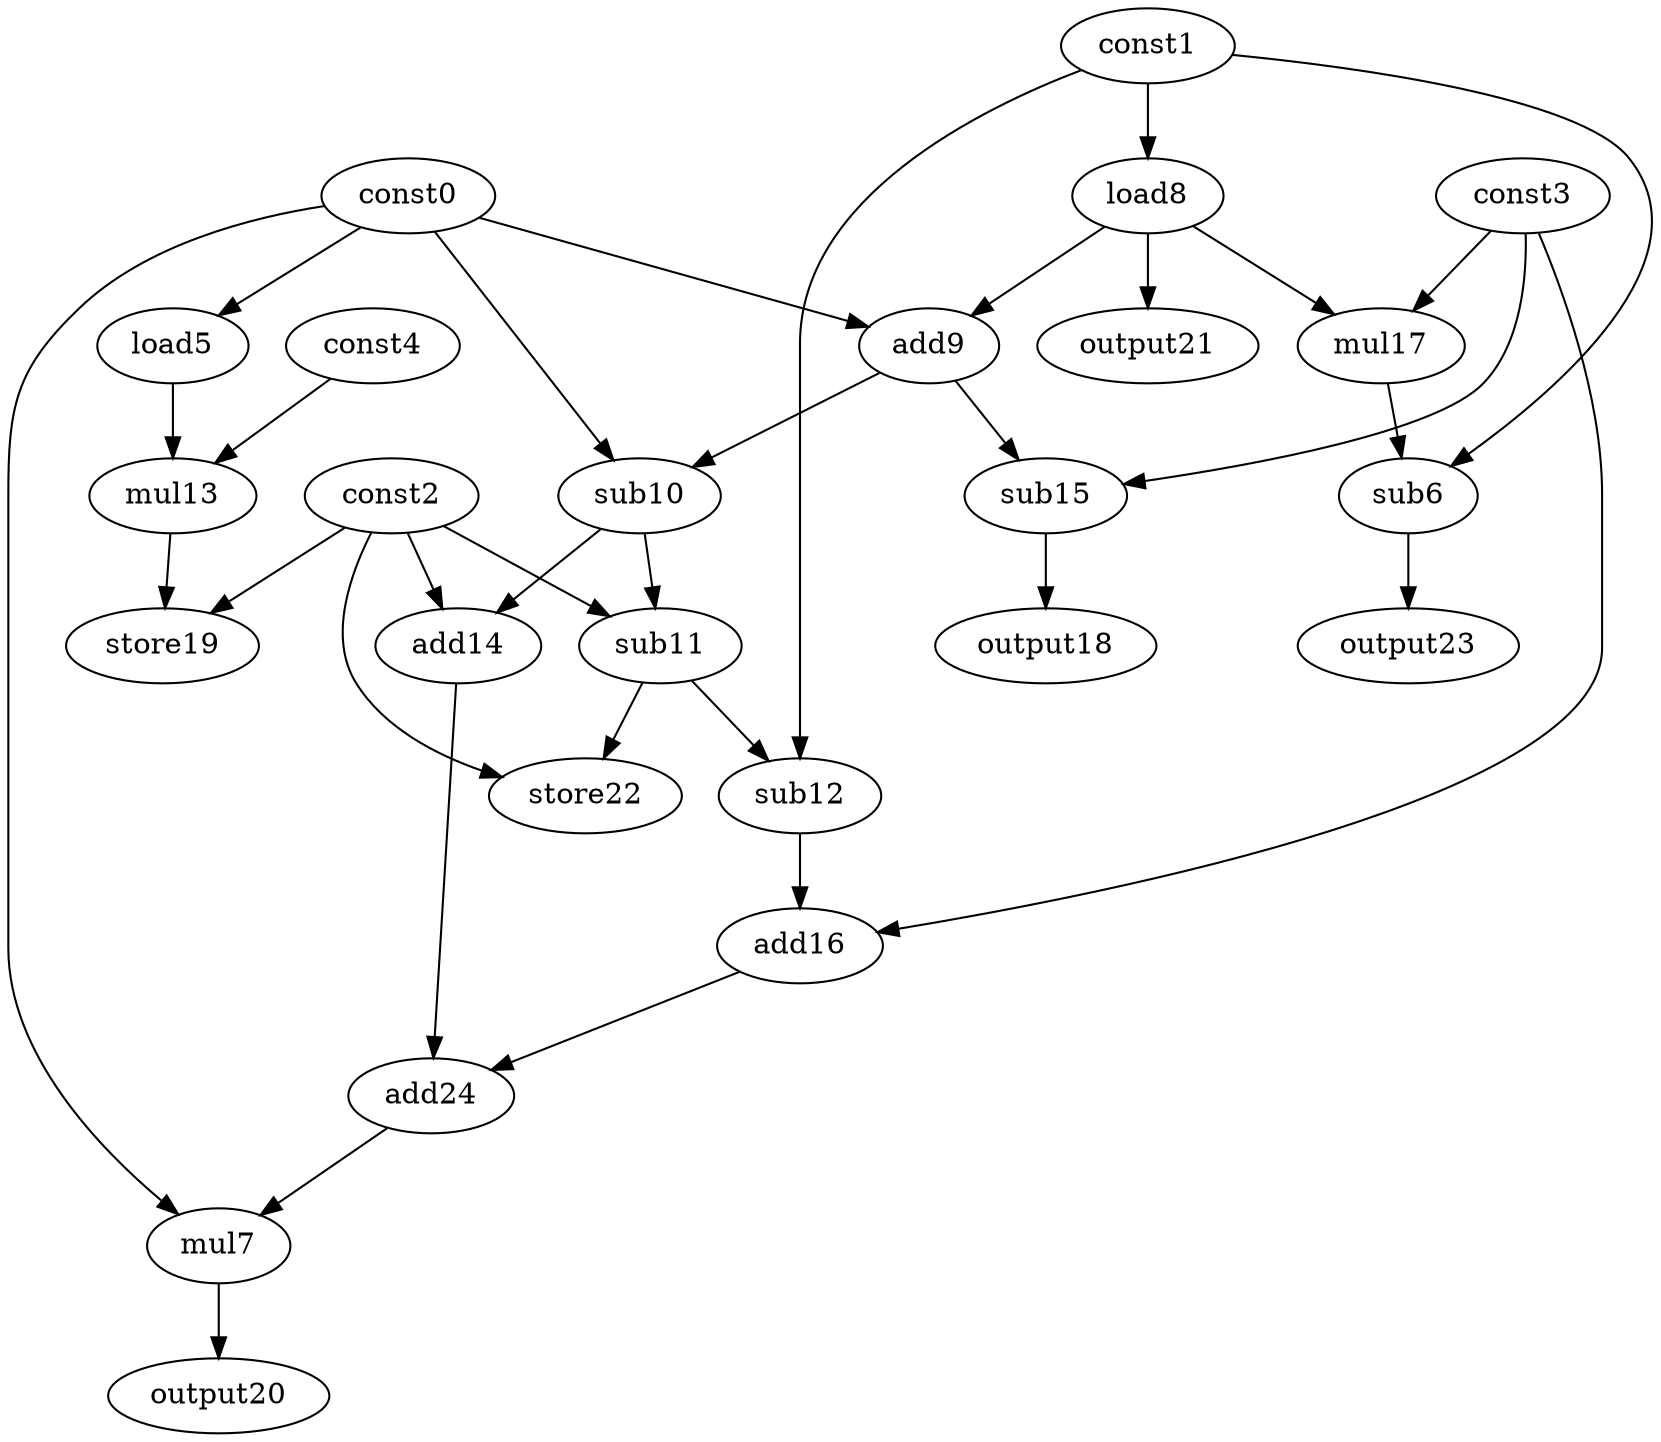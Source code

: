 digraph G { 
const0[opcode=const]; 
const1[opcode=const]; 
const2[opcode=const]; 
const3[opcode=const]; 
const4[opcode=const]; 
load5[opcode=load]; 
sub6[opcode=sub]; 
mul7[opcode=mul]; 
load8[opcode=load]; 
add9[opcode=add]; 
sub10[opcode=sub]; 
sub11[opcode=sub]; 
sub12[opcode=sub]; 
mul13[opcode=mul]; 
add14[opcode=add]; 
sub15[opcode=sub]; 
add16[opcode=add]; 
mul17[opcode=mul]; 
output18[opcode=output]; 
store19[opcode=store]; 
output20[opcode=output]; 
output21[opcode=output]; 
store22[opcode=store]; 
output23[opcode=output]; 
add24[opcode=add]; 
const0->load5[operand=0];
const1->load8[operand=0];
load8->add9[operand=0];
const0->add9[operand=1];
const4->mul13[operand=0];
load5->mul13[operand=1];
load8->mul17[operand=0];
const3->mul17[operand=1];
load8->output21[operand=0];
mul17->sub6[operand=0];
const1->sub6[operand=1];
const0->sub10[operand=0];
add9->sub10[operand=1];
add9->sub15[operand=0];
const3->sub15[operand=1];
const2->store19[operand=0];
mul13->store19[operand=1];
sub10->sub11[operand=0];
const2->sub11[operand=1];
sub10->add14[operand=0];
const2->add14[operand=1];
sub15->output18[operand=0];
sub6->output23[operand=0];
const1->sub12[operand=0];
sub11->sub12[operand=1];
const2->store22[operand=0];
sub11->store22[operand=1];
const3->add16[operand=0];
sub12->add16[operand=1];
add16->add24[operand=0];
add14->add24[operand=1];
add24->mul7[operand=0];
const0->mul7[operand=1];
mul7->output20[operand=0];
}
